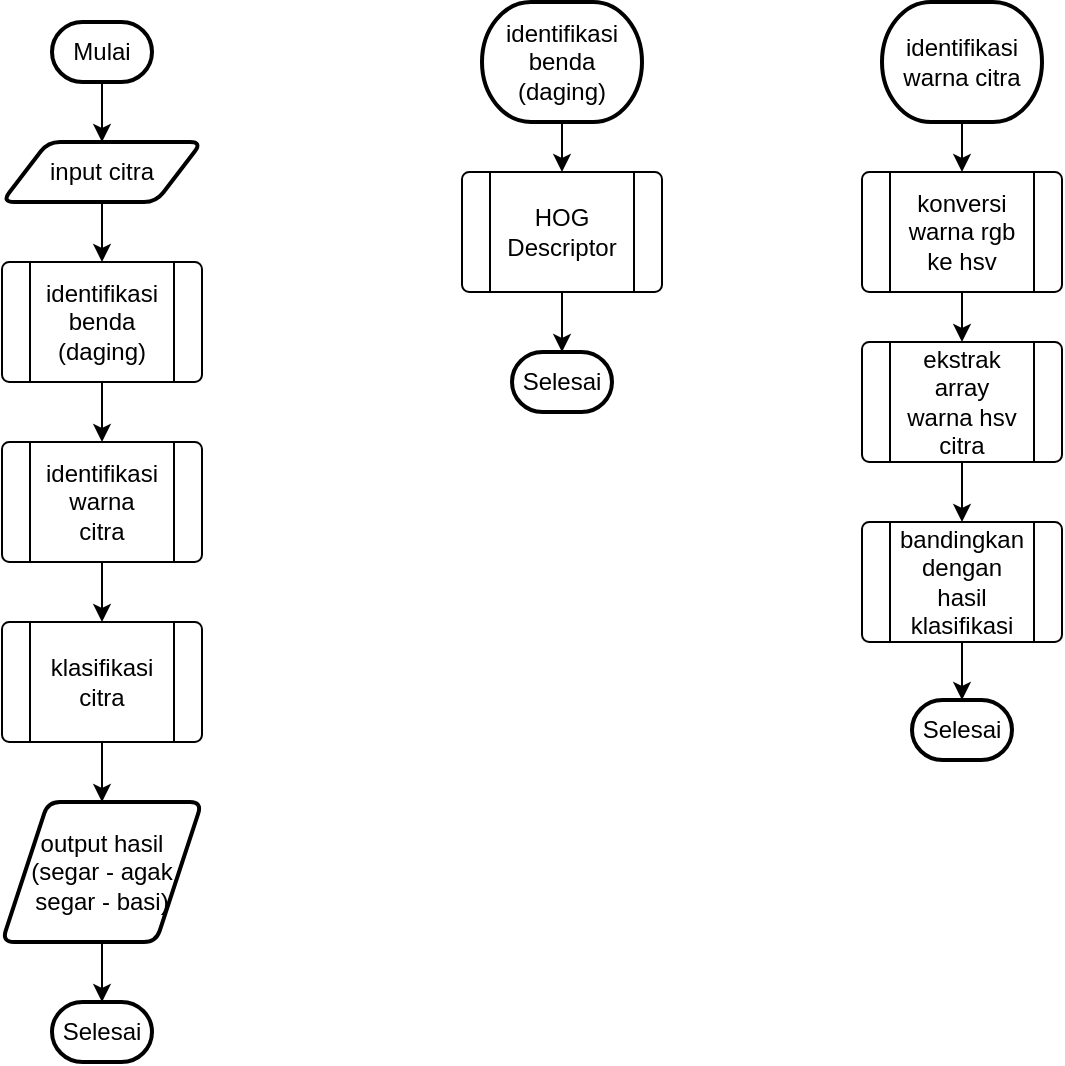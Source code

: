 <mxfile version="21.1.1" type="device">
  <diagram name="Page-1" id="CMINpxXIRtgI1ztr11j_">
    <mxGraphModel dx="1290" dy="619" grid="1" gridSize="10" guides="1" tooltips="1" connect="1" arrows="1" fold="1" page="1" pageScale="1" pageWidth="1169" pageHeight="827" math="0" shadow="0">
      <root>
        <mxCell id="0" />
        <mxCell id="1" parent="0" />
        <mxCell id="QMTPvtQ16QIzj8hD6E81-14" style="edgeStyle=orthogonalEdgeStyle;rounded=0;orthogonalLoop=1;jettySize=auto;html=1;exitX=0.5;exitY=1;exitDx=0;exitDy=0;exitPerimeter=0;entryX=0.5;entryY=0;entryDx=0;entryDy=0;" edge="1" parent="1" source="QMTPvtQ16QIzj8hD6E81-1" target="QMTPvtQ16QIzj8hD6E81-4">
          <mxGeometry relative="1" as="geometry" />
        </mxCell>
        <mxCell id="QMTPvtQ16QIzj8hD6E81-1" value="Mulai" style="strokeWidth=2;html=1;shape=mxgraph.flowchart.terminator;whiteSpace=wrap;" vertex="1" parent="1">
          <mxGeometry x="125" y="60" width="50" height="30" as="geometry" />
        </mxCell>
        <mxCell id="QMTPvtQ16QIzj8hD6E81-2" value="Selesai" style="strokeWidth=2;html=1;shape=mxgraph.flowchart.terminator;whiteSpace=wrap;" vertex="1" parent="1">
          <mxGeometry x="125" y="550" width="50" height="30" as="geometry" />
        </mxCell>
        <mxCell id="QMTPvtQ16QIzj8hD6E81-16" style="edgeStyle=orthogonalEdgeStyle;rounded=0;orthogonalLoop=1;jettySize=auto;html=1;exitX=0.5;exitY=1;exitDx=0;exitDy=0;entryX=0.5;entryY=0;entryDx=0;entryDy=0;" edge="1" parent="1" source="QMTPvtQ16QIzj8hD6E81-3" target="QMTPvtQ16QIzj8hD6E81-9">
          <mxGeometry relative="1" as="geometry" />
        </mxCell>
        <mxCell id="QMTPvtQ16QIzj8hD6E81-3" value="" style="verticalLabelPosition=bottom;verticalAlign=top;html=1;shape=process;whiteSpace=wrap;rounded=1;size=0.14;arcSize=6;" vertex="1" parent="1">
          <mxGeometry x="100" y="180" width="100" height="60" as="geometry" />
        </mxCell>
        <mxCell id="QMTPvtQ16QIzj8hD6E81-15" style="edgeStyle=orthogonalEdgeStyle;rounded=0;orthogonalLoop=1;jettySize=auto;html=1;exitX=0.5;exitY=1;exitDx=0;exitDy=0;entryX=0.5;entryY=0;entryDx=0;entryDy=0;" edge="1" parent="1" source="QMTPvtQ16QIzj8hD6E81-4" target="QMTPvtQ16QIzj8hD6E81-3">
          <mxGeometry relative="1" as="geometry" />
        </mxCell>
        <mxCell id="QMTPvtQ16QIzj8hD6E81-4" value="input citra" style="shape=parallelogram;html=1;strokeWidth=2;perimeter=parallelogramPerimeter;whiteSpace=wrap;rounded=1;arcSize=12;size=0.23;" vertex="1" parent="1">
          <mxGeometry x="100" y="120" width="100" height="30" as="geometry" />
        </mxCell>
        <mxCell id="QMTPvtQ16QIzj8hD6E81-6" value="identifikasi benda (daging)" style="text;html=1;strokeColor=none;fillColor=none;align=center;verticalAlign=middle;whiteSpace=wrap;rounded=0;" vertex="1" parent="1">
          <mxGeometry x="120" y="195" width="60" height="30" as="geometry" />
        </mxCell>
        <mxCell id="QMTPvtQ16QIzj8hD6E81-17" style="edgeStyle=orthogonalEdgeStyle;rounded=0;orthogonalLoop=1;jettySize=auto;html=1;exitX=0.5;exitY=1;exitDx=0;exitDy=0;entryX=0.5;entryY=0;entryDx=0;entryDy=0;" edge="1" parent="1" source="QMTPvtQ16QIzj8hD6E81-9" target="QMTPvtQ16QIzj8hD6E81-12">
          <mxGeometry relative="1" as="geometry" />
        </mxCell>
        <mxCell id="QMTPvtQ16QIzj8hD6E81-9" value="" style="verticalLabelPosition=bottom;verticalAlign=top;html=1;shape=process;whiteSpace=wrap;rounded=1;size=0.14;arcSize=6;" vertex="1" parent="1">
          <mxGeometry x="100" y="270" width="100" height="60" as="geometry" />
        </mxCell>
        <mxCell id="QMTPvtQ16QIzj8hD6E81-10" value="identifikasi warna citra" style="text;html=1;strokeColor=none;fillColor=none;align=center;verticalAlign=middle;whiteSpace=wrap;rounded=0;" vertex="1" parent="1">
          <mxGeometry x="120" y="285" width="60" height="30" as="geometry" />
        </mxCell>
        <mxCell id="QMTPvtQ16QIzj8hD6E81-19" style="edgeStyle=orthogonalEdgeStyle;rounded=0;orthogonalLoop=1;jettySize=auto;html=1;exitX=0.5;exitY=1;exitDx=0;exitDy=0;entryX=0.5;entryY=0;entryDx=0;entryDy=0;" edge="1" parent="1" source="QMTPvtQ16QIzj8hD6E81-12" target="QMTPvtQ16QIzj8hD6E81-18">
          <mxGeometry relative="1" as="geometry" />
        </mxCell>
        <mxCell id="QMTPvtQ16QIzj8hD6E81-12" value="" style="verticalLabelPosition=bottom;verticalAlign=top;html=1;shape=process;whiteSpace=wrap;rounded=1;size=0.14;arcSize=6;" vertex="1" parent="1">
          <mxGeometry x="100" y="360" width="100" height="60" as="geometry" />
        </mxCell>
        <mxCell id="QMTPvtQ16QIzj8hD6E81-13" value="klasifikasi citra" style="text;html=1;strokeColor=none;fillColor=none;align=center;verticalAlign=middle;whiteSpace=wrap;rounded=0;" vertex="1" parent="1">
          <mxGeometry x="120" y="375" width="60" height="30" as="geometry" />
        </mxCell>
        <mxCell id="QMTPvtQ16QIzj8hD6E81-20" style="edgeStyle=orthogonalEdgeStyle;rounded=0;orthogonalLoop=1;jettySize=auto;html=1;exitX=0.5;exitY=1;exitDx=0;exitDy=0;entryX=0.5;entryY=0;entryDx=0;entryDy=0;entryPerimeter=0;" edge="1" parent="1" source="QMTPvtQ16QIzj8hD6E81-18" target="QMTPvtQ16QIzj8hD6E81-2">
          <mxGeometry relative="1" as="geometry" />
        </mxCell>
        <mxCell id="QMTPvtQ16QIzj8hD6E81-18" value="output hasil (segar - agak segar - basi)" style="shape=parallelogram;html=1;strokeWidth=2;perimeter=parallelogramPerimeter;whiteSpace=wrap;rounded=1;arcSize=12;size=0.23;" vertex="1" parent="1">
          <mxGeometry x="100" y="450" width="100" height="70" as="geometry" />
        </mxCell>
        <mxCell id="QMTPvtQ16QIzj8hD6E81-35" style="edgeStyle=orthogonalEdgeStyle;rounded=0;orthogonalLoop=1;jettySize=auto;html=1;exitX=0.5;exitY=1;exitDx=0;exitDy=0;exitPerimeter=0;entryX=0.5;entryY=0;entryDx=0;entryDy=0;" edge="1" parent="1" source="QMTPvtQ16QIzj8hD6E81-21" target="QMTPvtQ16QIzj8hD6E81-22">
          <mxGeometry relative="1" as="geometry" />
        </mxCell>
        <mxCell id="QMTPvtQ16QIzj8hD6E81-21" value="identifikasi benda (daging)" style="strokeWidth=2;html=1;shape=mxgraph.flowchart.terminator;whiteSpace=wrap;" vertex="1" parent="1">
          <mxGeometry x="340" y="50" width="80" height="60" as="geometry" />
        </mxCell>
        <mxCell id="QMTPvtQ16QIzj8hD6E81-36" style="edgeStyle=orthogonalEdgeStyle;rounded=0;orthogonalLoop=1;jettySize=auto;html=1;exitX=0.5;exitY=1;exitDx=0;exitDy=0;entryX=0.5;entryY=0;entryDx=0;entryDy=0;entryPerimeter=0;" edge="1" parent="1" source="QMTPvtQ16QIzj8hD6E81-22" target="QMTPvtQ16QIzj8hD6E81-27">
          <mxGeometry relative="1" as="geometry" />
        </mxCell>
        <mxCell id="QMTPvtQ16QIzj8hD6E81-22" value="" style="verticalLabelPosition=bottom;verticalAlign=top;html=1;shape=process;whiteSpace=wrap;rounded=1;size=0.14;arcSize=6;" vertex="1" parent="1">
          <mxGeometry x="330" y="135" width="100" height="60" as="geometry" />
        </mxCell>
        <mxCell id="QMTPvtQ16QIzj8hD6E81-23" value="HOG Descriptor" style="text;html=1;strokeColor=none;fillColor=none;align=center;verticalAlign=middle;whiteSpace=wrap;rounded=0;" vertex="1" parent="1">
          <mxGeometry x="350" y="150" width="60" height="30" as="geometry" />
        </mxCell>
        <mxCell id="QMTPvtQ16QIzj8hD6E81-37" style="edgeStyle=orthogonalEdgeStyle;rounded=0;orthogonalLoop=1;jettySize=auto;html=1;exitX=0.5;exitY=1;exitDx=0;exitDy=0;exitPerimeter=0;entryX=0.5;entryY=0;entryDx=0;entryDy=0;" edge="1" parent="1" source="QMTPvtQ16QIzj8hD6E81-24" target="QMTPvtQ16QIzj8hD6E81-25">
          <mxGeometry relative="1" as="geometry" />
        </mxCell>
        <mxCell id="QMTPvtQ16QIzj8hD6E81-24" value="identifikasi warna citra" style="strokeWidth=2;html=1;shape=mxgraph.flowchart.terminator;whiteSpace=wrap;" vertex="1" parent="1">
          <mxGeometry x="540" y="50" width="80" height="60" as="geometry" />
        </mxCell>
        <mxCell id="QMTPvtQ16QIzj8hD6E81-38" style="edgeStyle=orthogonalEdgeStyle;rounded=0;orthogonalLoop=1;jettySize=auto;html=1;exitX=0.5;exitY=1;exitDx=0;exitDy=0;entryX=0.5;entryY=0;entryDx=0;entryDy=0;" edge="1" parent="1" source="QMTPvtQ16QIzj8hD6E81-25" target="QMTPvtQ16QIzj8hD6E81-29">
          <mxGeometry relative="1" as="geometry" />
        </mxCell>
        <mxCell id="QMTPvtQ16QIzj8hD6E81-25" value="" style="verticalLabelPosition=bottom;verticalAlign=top;html=1;shape=process;whiteSpace=wrap;rounded=1;size=0.14;arcSize=6;" vertex="1" parent="1">
          <mxGeometry x="530" y="135" width="100" height="60" as="geometry" />
        </mxCell>
        <mxCell id="QMTPvtQ16QIzj8hD6E81-26" value="konversi warna rgb ke hsv" style="text;html=1;strokeColor=none;fillColor=none;align=center;verticalAlign=middle;whiteSpace=wrap;rounded=0;" vertex="1" parent="1">
          <mxGeometry x="550" y="150" width="60" height="30" as="geometry" />
        </mxCell>
        <mxCell id="QMTPvtQ16QIzj8hD6E81-27" value="Selesai" style="strokeWidth=2;html=1;shape=mxgraph.flowchart.terminator;whiteSpace=wrap;" vertex="1" parent="1">
          <mxGeometry x="355" y="225" width="50" height="30" as="geometry" />
        </mxCell>
        <mxCell id="QMTPvtQ16QIzj8hD6E81-28" value="Selesai" style="strokeWidth=2;html=1;shape=mxgraph.flowchart.terminator;whiteSpace=wrap;" vertex="1" parent="1">
          <mxGeometry x="555" y="399" width="50" height="30" as="geometry" />
        </mxCell>
        <mxCell id="QMTPvtQ16QIzj8hD6E81-39" style="edgeStyle=orthogonalEdgeStyle;rounded=0;orthogonalLoop=1;jettySize=auto;html=1;exitX=0.5;exitY=1;exitDx=0;exitDy=0;entryX=0.5;entryY=0;entryDx=0;entryDy=0;" edge="1" parent="1" source="QMTPvtQ16QIzj8hD6E81-29" target="QMTPvtQ16QIzj8hD6E81-33">
          <mxGeometry relative="1" as="geometry" />
        </mxCell>
        <mxCell id="QMTPvtQ16QIzj8hD6E81-29" value="" style="verticalLabelPosition=bottom;verticalAlign=top;html=1;shape=process;whiteSpace=wrap;rounded=1;size=0.14;arcSize=6;" vertex="1" parent="1">
          <mxGeometry x="530" y="220" width="100" height="60" as="geometry" />
        </mxCell>
        <mxCell id="QMTPvtQ16QIzj8hD6E81-30" value="ekstrak array warna hsv citra" style="text;html=1;strokeColor=none;fillColor=none;align=center;verticalAlign=middle;whiteSpace=wrap;rounded=0;" vertex="1" parent="1">
          <mxGeometry x="550" y="235" width="60" height="30" as="geometry" />
        </mxCell>
        <mxCell id="QMTPvtQ16QIzj8hD6E81-40" style="edgeStyle=orthogonalEdgeStyle;rounded=0;orthogonalLoop=1;jettySize=auto;html=1;exitX=0.5;exitY=1;exitDx=0;exitDy=0;entryX=0.5;entryY=0;entryDx=0;entryDy=0;entryPerimeter=0;" edge="1" parent="1" source="QMTPvtQ16QIzj8hD6E81-33" target="QMTPvtQ16QIzj8hD6E81-28">
          <mxGeometry relative="1" as="geometry" />
        </mxCell>
        <mxCell id="QMTPvtQ16QIzj8hD6E81-33" value="" style="verticalLabelPosition=bottom;verticalAlign=top;html=1;shape=process;whiteSpace=wrap;rounded=1;size=0.14;arcSize=6;" vertex="1" parent="1">
          <mxGeometry x="530" y="310" width="100" height="60" as="geometry" />
        </mxCell>
        <mxCell id="QMTPvtQ16QIzj8hD6E81-34" value="bandingkan dengan hasil klasifikasi" style="text;html=1;strokeColor=none;fillColor=none;align=center;verticalAlign=middle;whiteSpace=wrap;rounded=0;" vertex="1" parent="1">
          <mxGeometry x="550" y="325" width="60" height="30" as="geometry" />
        </mxCell>
      </root>
    </mxGraphModel>
  </diagram>
</mxfile>
